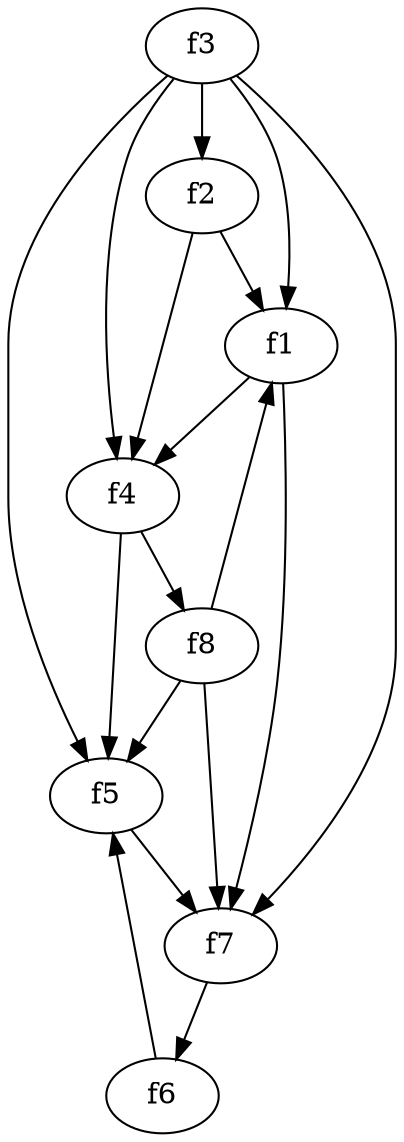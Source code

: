 strict digraph  {
f1;
f2;
f3;
f4;
f5;
f6;
f7;
f8;
f1 -> f7  [weight=2];
f1 -> f4  [weight=2];
f2 -> f1  [weight=2];
f2 -> f4  [weight=2];
f3 -> f7  [weight=2];
f3 -> f4  [weight=2];
f3 -> f1  [weight=2];
f3 -> f2  [weight=2];
f3 -> f5  [weight=2];
f4 -> f5  [weight=2];
f4 -> f8  [weight=2];
f5 -> f7  [weight=2];
f6 -> f5  [weight=2];
f7 -> f6  [weight=2];
f8 -> f1  [weight=2];
f8 -> f7  [weight=2];
f8 -> f5  [weight=2];
}
